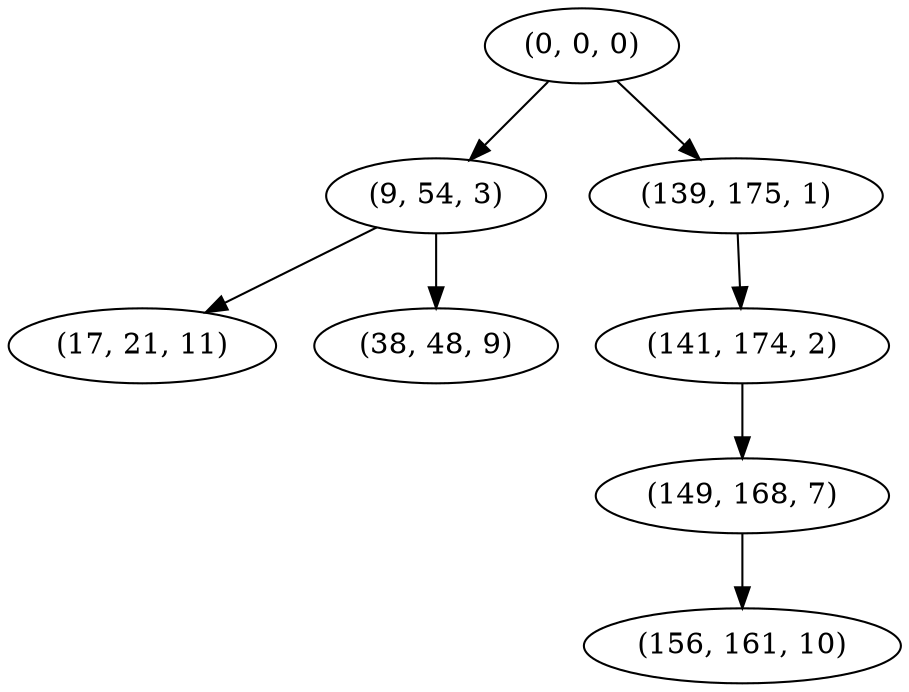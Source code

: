 digraph tree {
    "(0, 0, 0)";
    "(9, 54, 3)";
    "(17, 21, 11)";
    "(38, 48, 9)";
    "(139, 175, 1)";
    "(141, 174, 2)";
    "(149, 168, 7)";
    "(156, 161, 10)";
    "(0, 0, 0)" -> "(9, 54, 3)";
    "(0, 0, 0)" -> "(139, 175, 1)";
    "(9, 54, 3)" -> "(17, 21, 11)";
    "(9, 54, 3)" -> "(38, 48, 9)";
    "(139, 175, 1)" -> "(141, 174, 2)";
    "(141, 174, 2)" -> "(149, 168, 7)";
    "(149, 168, 7)" -> "(156, 161, 10)";
}
